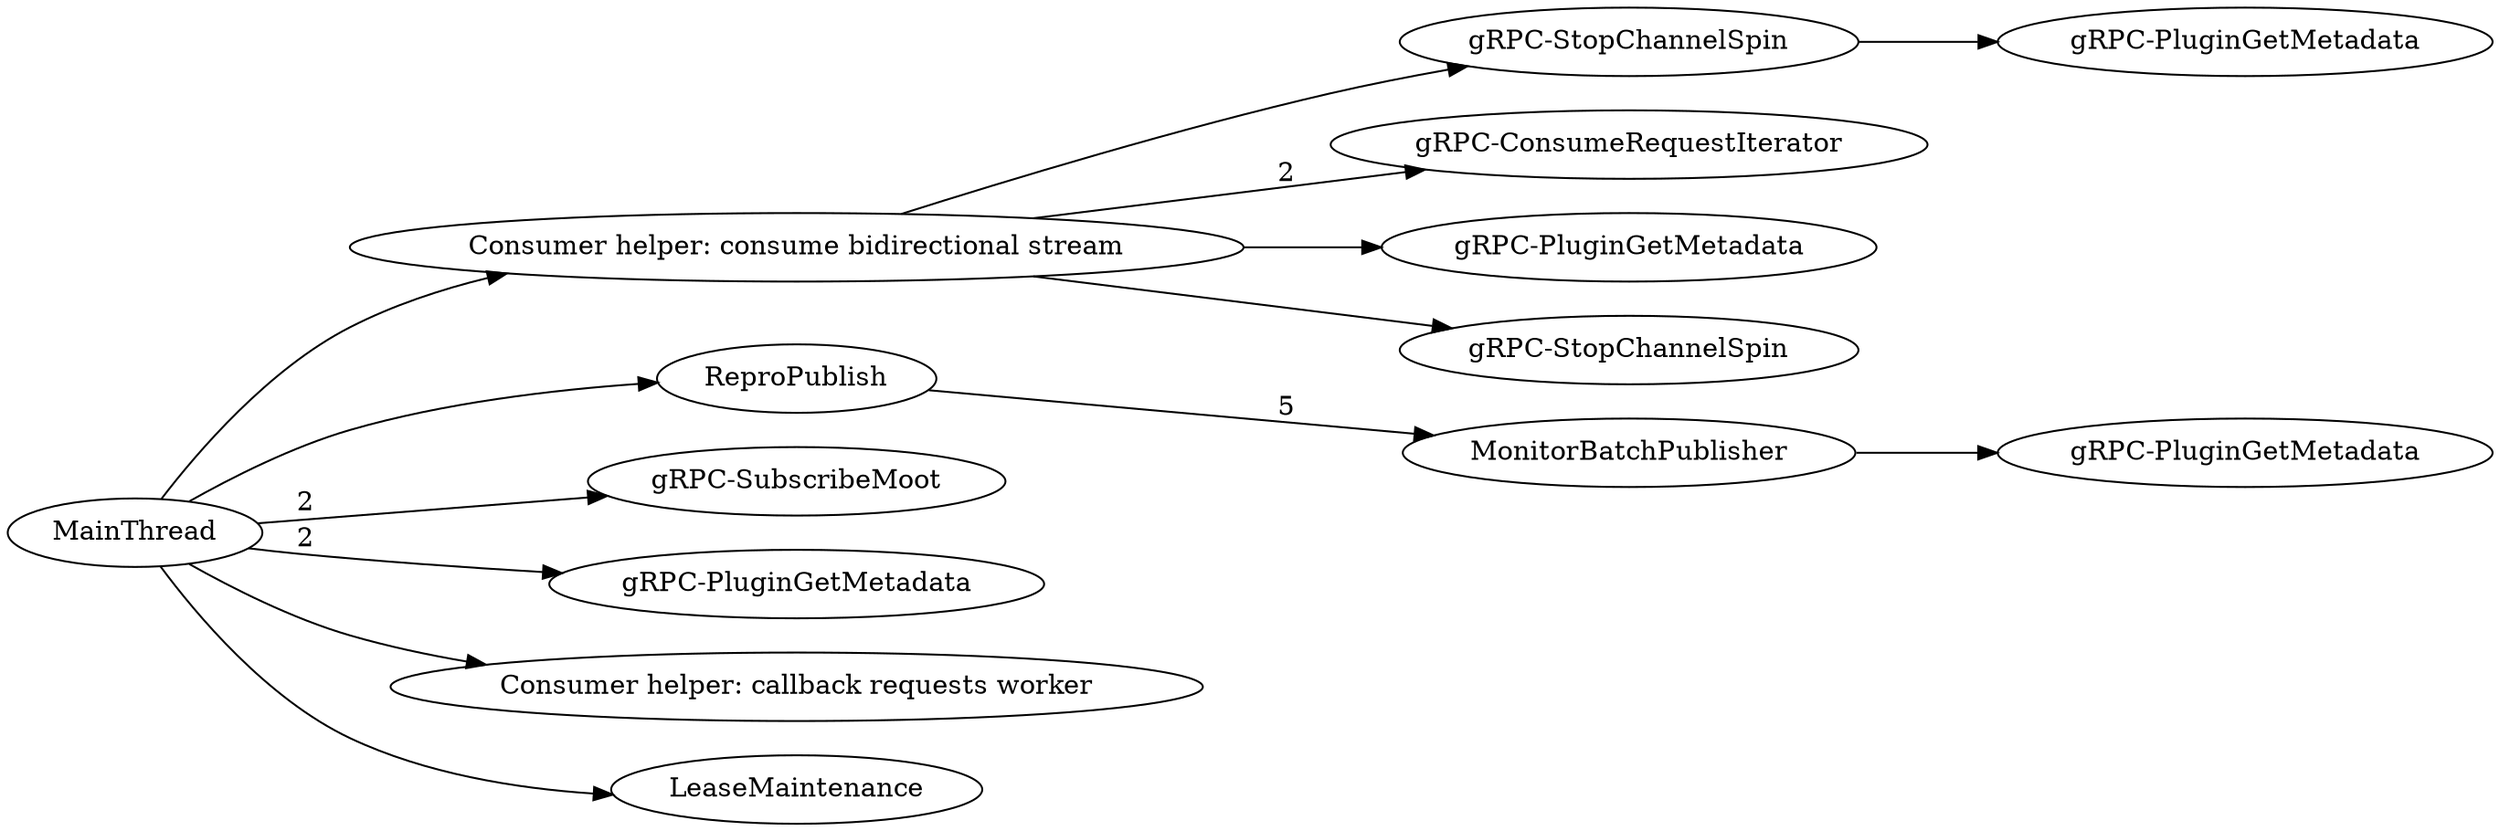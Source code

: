 digraph G {
rankdir=LR;
subgraph  {
}

subgraph  {
}

subgraph  {
}

subgraph  {
subgraph  {
subgraph  {
}

"Thread-gRPC-StopChannelSpin" -> "Thread-gRPC-PluginGetMetadata++";
}

subgraph  {
}

subgraph  {
}

subgraph  {
}

"Consumer helper: consume bidirectional stream" -> "Thread-gRPC-StopChannelSpin";
"Consumer helper: consume bidirectional stream" -> "Thread-gRPC-ConsumeRequestIterator"  [label=2];
"Consumer helper: consume bidirectional stream" -> "Thread-gRPC-PluginGetMetadata+++";
"Consumer helper: consume bidirectional stream" -> "Thread-gRPC-StopChannelSpin+";
}

subgraph  {
}

subgraph  {
subgraph  {
subgraph  {
}

"Thread-MonitorBatchPublisher" -> "Thread-gRPC-PluginGetMetadata+";
}

"Thread-ReproPublish" -> "Thread-MonitorBatchPublisher"  [label=5];
}

MainThread -> "Thread-gRPC-SubscribeMoot"  [label=2];
MainThread -> "Thread-gRPC-PluginGetMetadata"  [label=2];
MainThread -> "Consumer helper: callback requests worker";
MainThread -> "Consumer helper: consume bidirectional stream";
MainThread -> "Thread-LeaseMaintenance";
MainThread -> "Thread-ReproPublish";
"Thread-gRPC-SubscribeMoot" [label="gRPC-SubscribeMoot"];
"Thread-gRPC-PluginGetMetadata+++" [label="gRPC-PluginGetMetadata"];
"Thread-gRPC-PluginGetMetadata+" [label="gRPC-PluginGetMetadata"];
"Thread-LeaseMaintenance" [label=LeaseMaintenance];
"Thread-ReproPublish" [label=ReproPublish];
"Thread-gRPC-PluginGetMetadata++" [label="gRPC-PluginGetMetadata"];
"Thread-gRPC-StopChannelSpin" [label="gRPC-StopChannelSpin"];
"Thread-gRPC-PluginGetMetadata" [label="gRPC-PluginGetMetadata"];
"Thread-MonitorBatchPublisher" [label=MonitorBatchPublisher];
"Thread-gRPC-ConsumeRequestIterator" [label="gRPC-ConsumeRequestIterator"];
"Thread-gRPC-StopChannelSpin+" [label="gRPC-StopChannelSpin"];
}
